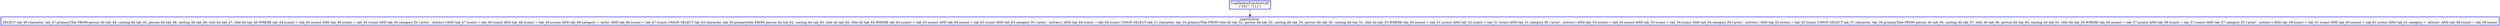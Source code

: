 digraph  g{
node [shape=rectangle, color=black, fontcolor=black, style=bold]
0 [label="LogSkolemFunctionCall
(\"{0}\", \"{1}\")" , color = blue] ; 
1 [label="LogSQLEval 
SELECT tab_45.character, tab_47.primaryTitle FROM person AS tab_44, casting AS tab_45, person AS tab_48, casting AS tab_49, title AS tab_47, title AS tab_46 WHERE tab_44.nconst = tab_45.nconst AND tab_46.tconst = tab_45.tconst AND tab_45.category IN ('actor', 'actress') AND tab_47.tconst = tab_49.tconst AND tab_48.nconst = tab_49.nconst AND tab_49.category = 'actor' AND tab_46.tconst = tab_47.tconst UNION SELECT tab_63.character, tab_65.primarytitle FROM person AS tab_62, casting AS tab_63, title AS tab_65, title AS tab_64 WHERE tab_62.nconst = tab_63.nconst AND tab_64.tconst = tab_63.tconst AND tab_63.category IN ('actor', 'actress') AND tab_64.tconst = tab_65.tconst UNION SELECT tab_51.character, tab_55.primaryTitle FROM title AS tab_52, person AS tab_53, casting AS tab_54, person AS tab_50, casting AS tab_51, title AS tab_55 WHERE tab_50.nconst = tab_51.nconst AND tab_52.tconst = tab_51.tconst AND tab_51.category IN ('actor', 'actress') AND tab_53.nconst = tab_54.nconst AND tab_55.tconst = tab_54.tconst AND tab_54.category IN ('actor', 'actress') AND tab_52.tconst = tab_55.tconst UNION SELECT tab_57.character, tab_59.primaryTitle FROM person AS tab_56, casting AS tab_57, title AS tab_59, person AS tab_60, casting AS tab_61, title AS tab_58 WHERE tab_56.nconst = tab_57.nconst AND tab_58.tconst = tab_57.tconst AND tab_57.category IN ('actor', 'actress') AND tab_59.tconst = tab_61.tconst AND tab_60.nconst = tab_61.nconst AND tab_61.category = 'actress' AND tab_58.tconst = tab_59.tconst", color = blue] ; 
0 -> 1 ; 
}

